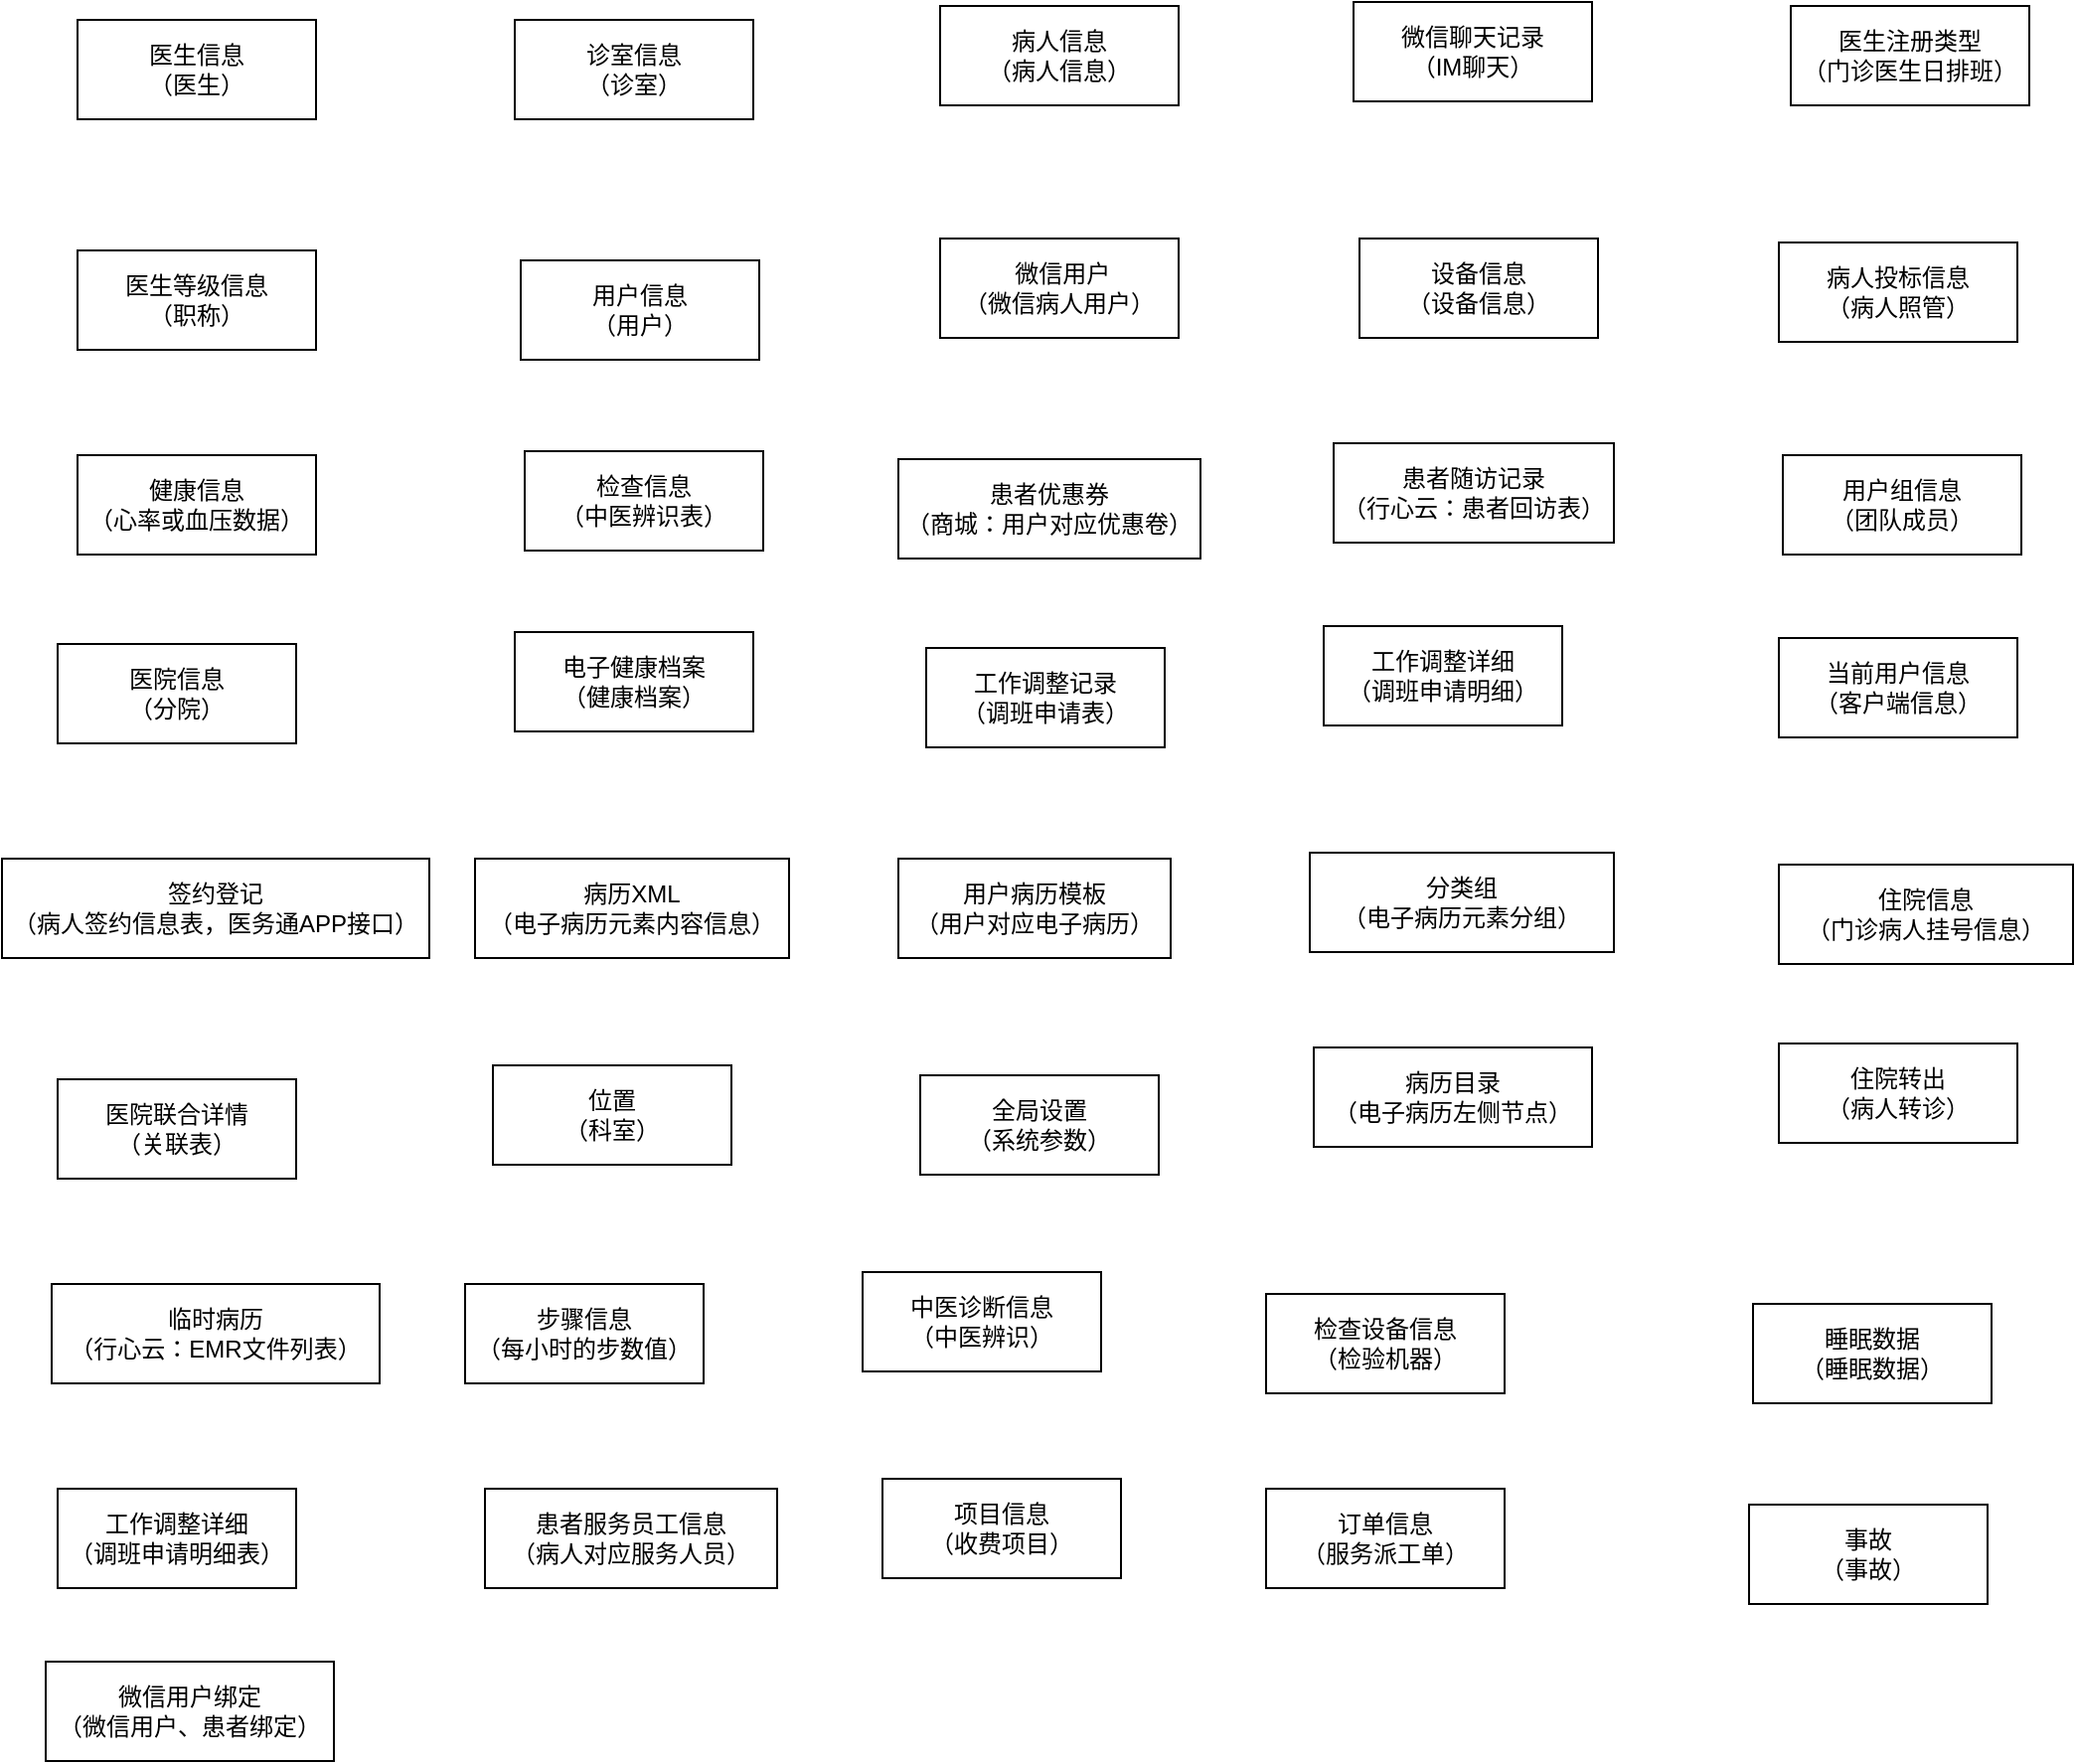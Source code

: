 <mxfile version="24.7.1" type="github">
  <diagram name="第 1 页" id="1ps2bYv6ScKSguF08gRz">
    <mxGraphModel dx="3088" dy="1949" grid="0" gridSize="10" guides="1" tooltips="1" connect="1" arrows="1" fold="1" page="1" pageScale="1" pageWidth="827" pageHeight="1169" math="0" shadow="0">
      <root>
        <mxCell id="0" />
        <mxCell id="1" parent="0" />
        <mxCell id="49B0i8A7i4MzncCd7AZk-1" value="诊室信息&lt;div&gt;（诊室）&lt;/div&gt;" style="rounded=0;whiteSpace=wrap;html=1;" parent="1" vertex="1">
          <mxGeometry x="-571" y="-822" width="120" height="50" as="geometry" />
        </mxCell>
        <mxCell id="49B0i8A7i4MzncCd7AZk-2" value="医生等级信息&lt;div&gt;（职称）&lt;/div&gt;" style="rounded=0;whiteSpace=wrap;html=1;" parent="1" vertex="1">
          <mxGeometry x="-791" y="-706" width="120" height="50" as="geometry" />
        </mxCell>
        <mxCell id="49B0i8A7i4MzncCd7AZk-3" value="医生信息&lt;div&gt;（医生）&lt;/div&gt;" style="rounded=0;whiteSpace=wrap;html=1;" parent="1" vertex="1">
          <mxGeometry x="-791" y="-822" width="120" height="50" as="geometry" />
        </mxCell>
        <mxCell id="49B0i8A7i4MzncCd7AZk-4" value="用户信息&lt;div&gt;（用户）&lt;/div&gt;" style="rounded=0;whiteSpace=wrap;html=1;" parent="1" vertex="1">
          <mxGeometry x="-568" y="-701" width="120" height="50" as="geometry" />
        </mxCell>
        <mxCell id="49B0i8A7i4MzncCd7AZk-5" value="病人信息&lt;div&gt;（病人信息）&lt;/div&gt;" style="rounded=0;whiteSpace=wrap;html=1;" parent="1" vertex="1">
          <mxGeometry x="-357" y="-829" width="120" height="50" as="geometry" />
        </mxCell>
        <mxCell id="49B0i8A7i4MzncCd7AZk-6" value="&amp;nbsp;微信用户&lt;div&gt;（微信病人用户）&lt;/div&gt;" style="rounded=0;whiteSpace=wrap;html=1;" parent="1" vertex="1">
          <mxGeometry x="-357" y="-712" width="120" height="50" as="geometry" />
        </mxCell>
        <mxCell id="49B0i8A7i4MzncCd7AZk-7" value="健康信息&lt;div&gt;（心率或血压数据）&lt;/div&gt;" style="rounded=0;whiteSpace=wrap;html=1;" parent="1" vertex="1">
          <mxGeometry x="-791" y="-603" width="120" height="50" as="geometry" />
        </mxCell>
        <mxCell id="49B0i8A7i4MzncCd7AZk-8" value="检查信息&lt;div&gt;（中医辨识表）&lt;/div&gt;" style="rounded=0;whiteSpace=wrap;html=1;" parent="1" vertex="1">
          <mxGeometry x="-566" y="-605" width="120" height="50" as="geometry" />
        </mxCell>
        <mxCell id="49B0i8A7i4MzncCd7AZk-9" value="患者优惠券&lt;div&gt;（商城：用户对应优惠卷）&lt;/div&gt;" style="rounded=0;whiteSpace=wrap;html=1;" parent="1" vertex="1">
          <mxGeometry x="-378" y="-601" width="152" height="50" as="geometry" />
        </mxCell>
        <mxCell id="49B0i8A7i4MzncCd7AZk-10" value="微信聊天记录&lt;div&gt;（IM聊天）&lt;/div&gt;" style="rounded=0;whiteSpace=wrap;html=1;" parent="1" vertex="1">
          <mxGeometry x="-149" y="-831" width="120" height="50" as="geometry" />
        </mxCell>
        <mxCell id="49B0i8A7i4MzncCd7AZk-12" value="设备信息&lt;div&gt;（设备信息）&lt;/div&gt;" style="rounded=0;whiteSpace=wrap;html=1;" parent="1" vertex="1">
          <mxGeometry x="-146" y="-712" width="120" height="50" as="geometry" />
        </mxCell>
        <mxCell id="49B0i8A7i4MzncCd7AZk-13" value="患者随访记录&lt;div&gt;（行心云：患者回访表）&lt;/div&gt;" style="rounded=0;whiteSpace=wrap;html=1;" parent="1" vertex="1">
          <mxGeometry x="-159" y="-609" width="141" height="50" as="geometry" />
        </mxCell>
        <mxCell id="49B0i8A7i4MzncCd7AZk-14" value="医院信息&lt;div&gt;（分院）&lt;/div&gt;" style="rounded=0;whiteSpace=wrap;html=1;" parent="1" vertex="1">
          <mxGeometry x="-801" y="-508" width="120" height="50" as="geometry" />
        </mxCell>
        <mxCell id="49B0i8A7i4MzncCd7AZk-16" value="电子健康档案&lt;div&gt;（健康档案）&lt;/div&gt;" style="rounded=0;whiteSpace=wrap;html=1;" parent="1" vertex="1">
          <mxGeometry x="-571" y="-514" width="120" height="50" as="geometry" />
        </mxCell>
        <mxCell id="49B0i8A7i4MzncCd7AZk-17" value="工作调整记录&lt;div&gt;（调班申请表）&lt;br&gt;&lt;/div&gt;" style="rounded=0;whiteSpace=wrap;html=1;" parent="1" vertex="1">
          <mxGeometry x="-364" y="-506" width="120" height="50" as="geometry" />
        </mxCell>
        <mxCell id="49B0i8A7i4MzncCd7AZk-18" value="工作调整详细&lt;div&gt;（调班申请明细）&lt;/div&gt;" style="rounded=0;whiteSpace=wrap;html=1;" parent="1" vertex="1">
          <mxGeometry x="-164" y="-517" width="120" height="50" as="geometry" />
        </mxCell>
        <mxCell id="49B0i8A7i4MzncCd7AZk-19" value="签约登记&lt;div&gt;（病人签约信息表，医务通APP接口）&lt;/div&gt;" style="rounded=0;whiteSpace=wrap;html=1;" parent="1" vertex="1">
          <mxGeometry x="-829" y="-400" width="215" height="50" as="geometry" />
        </mxCell>
        <mxCell id="49B0i8A7i4MzncCd7AZk-21" value="病历XML&lt;div&gt;（电子病历元素内容信息）&lt;/div&gt;" style="rounded=0;whiteSpace=wrap;html=1;" parent="1" vertex="1">
          <mxGeometry x="-591" y="-400" width="158" height="50" as="geometry" />
        </mxCell>
        <mxCell id="49B0i8A7i4MzncCd7AZk-22" value="用户病历模板&lt;div&gt;（用户对应电子病历）&lt;/div&gt;" style="rounded=0;whiteSpace=wrap;html=1;" parent="1" vertex="1">
          <mxGeometry x="-378" y="-400" width="137" height="50" as="geometry" />
        </mxCell>
        <mxCell id="49B0i8A7i4MzncCd7AZk-23" value="分类组&lt;div&gt;（电子病历元素分组）&lt;/div&gt;" style="rounded=0;whiteSpace=wrap;html=1;" parent="1" vertex="1">
          <mxGeometry x="-171" y="-403" width="153" height="50" as="geometry" />
        </mxCell>
        <mxCell id="49B0i8A7i4MzncCd7AZk-24" value="医院联合详情&lt;div&gt;（关联表）&lt;/div&gt;" style="rounded=0;whiteSpace=wrap;html=1;" parent="1" vertex="1">
          <mxGeometry x="-801" y="-289" width="120" height="50" as="geometry" />
        </mxCell>
        <mxCell id="49B0i8A7i4MzncCd7AZk-25" value="位置&lt;div&gt;（科室）&lt;/div&gt;" style="rounded=0;whiteSpace=wrap;html=1;" parent="1" vertex="1">
          <mxGeometry x="-582" y="-296" width="120" height="50" as="geometry" />
        </mxCell>
        <mxCell id="49B0i8A7i4MzncCd7AZk-26" value="全局设置&lt;div&gt;（系统参数）&lt;/div&gt;" style="rounded=0;whiteSpace=wrap;html=1;" parent="1" vertex="1">
          <mxGeometry x="-367" y="-291" width="120" height="50" as="geometry" />
        </mxCell>
        <mxCell id="49B0i8A7i4MzncCd7AZk-27" value="病历目录&lt;div&gt;（电子病历左侧节点）&lt;/div&gt;" style="rounded=0;whiteSpace=wrap;html=1;" parent="1" vertex="1">
          <mxGeometry x="-169" y="-305" width="140" height="50" as="geometry" />
        </mxCell>
        <mxCell id="49B0i8A7i4MzncCd7AZk-28" value="临时病历&lt;div&gt;（&lt;span style=&quot;background-color: initial;&quot;&gt;行心云：&lt;/span&gt;&lt;span style=&quot;background-color: initial;&quot;&gt;EMR文件列表&lt;/span&gt;&lt;span style=&quot;background-color: initial;&quot;&gt;）&lt;/span&gt;&lt;/div&gt;" style="rounded=0;whiteSpace=wrap;html=1;" parent="1" vertex="1">
          <mxGeometry x="-804" y="-186" width="165" height="50" as="geometry" />
        </mxCell>
        <mxCell id="49B0i8A7i4MzncCd7AZk-29" value="步骤信息&lt;div&gt;（每小时的步数值）&lt;/div&gt;" style="rounded=0;whiteSpace=wrap;html=1;" parent="1" vertex="1">
          <mxGeometry x="-596" y="-186" width="120" height="50" as="geometry" />
        </mxCell>
        <mxCell id="49B0i8A7i4MzncCd7AZk-30" value="中医诊断信息&lt;div&gt;（中医辨识）&lt;/div&gt;" style="rounded=0;whiteSpace=wrap;html=1;" parent="1" vertex="1">
          <mxGeometry x="-396" y="-192" width="120" height="50" as="geometry" />
        </mxCell>
        <mxCell id="49B0i8A7i4MzncCd7AZk-31" value="检查设备信息&lt;div&gt;（检验机器）&lt;/div&gt;" style="rounded=0;whiteSpace=wrap;html=1;" parent="1" vertex="1">
          <mxGeometry x="-193" y="-181" width="120" height="50" as="geometry" />
        </mxCell>
        <mxCell id="49B0i8A7i4MzncCd7AZk-32" value="工作调整详细&lt;div&gt;（调班申请明细表）&lt;/div&gt;" style="rounded=0;whiteSpace=wrap;html=1;" parent="1" vertex="1">
          <mxGeometry x="-801" y="-83" width="120" height="50" as="geometry" />
        </mxCell>
        <mxCell id="49B0i8A7i4MzncCd7AZk-33" value=" 患者服务员工信息&lt;div&gt;（病人对应服务人员）&lt;/div&gt;" style="rounded=0;whiteSpace=wrap;html=1;" parent="1" vertex="1">
          <mxGeometry x="-586" y="-83" width="147" height="50" as="geometry" />
        </mxCell>
        <mxCell id="49B0i8A7i4MzncCd7AZk-34" value=" 项目信息&lt;div&gt;（收费项目）&lt;/div&gt;" style="rounded=0;whiteSpace=wrap;html=1;" parent="1" vertex="1">
          <mxGeometry x="-386" y="-88" width="120" height="50" as="geometry" />
        </mxCell>
        <mxCell id="49B0i8A7i4MzncCd7AZk-35" value=" 订单信息&lt;div&gt;（服务派工单）&lt;/div&gt;" style="rounded=0;whiteSpace=wrap;html=1;" parent="1" vertex="1">
          <mxGeometry x="-193" y="-83" width="120" height="50" as="geometry" />
        </mxCell>
        <mxCell id="49B0i8A7i4MzncCd7AZk-36" value="医生注册类型&lt;div&gt;（门诊医生日排班）&lt;/div&gt;" style="rounded=0;whiteSpace=wrap;html=1;" parent="1" vertex="1">
          <mxGeometry x="71" y="-829" width="120" height="50" as="geometry" />
        </mxCell>
        <mxCell id="49B0i8A7i4MzncCd7AZk-37" value="病人投标信息&lt;div&gt;（病人照管）&lt;/div&gt;" style="rounded=0;whiteSpace=wrap;html=1;" parent="1" vertex="1">
          <mxGeometry x="65" y="-710" width="120" height="50" as="geometry" />
        </mxCell>
        <mxCell id="49B0i8A7i4MzncCd7AZk-38" value="用户组信息&lt;div&gt;（团队成员）&lt;/div&gt;" style="rounded=0;whiteSpace=wrap;html=1;" parent="1" vertex="1">
          <mxGeometry x="67" y="-603" width="120" height="50" as="geometry" />
        </mxCell>
        <mxCell id="49B0i8A7i4MzncCd7AZk-40" value="当前用户信息&lt;div&gt;（客户端信息）&lt;/div&gt;" style="rounded=0;whiteSpace=wrap;html=1;" parent="1" vertex="1">
          <mxGeometry x="65" y="-511" width="120" height="50" as="geometry" />
        </mxCell>
        <mxCell id="cfP9h9S7qBykJxQNAteL-1" value="住院信息&lt;div&gt;（门诊病人挂号信息）&lt;/div&gt;" style="rounded=0;whiteSpace=wrap;html=1;" vertex="1" parent="1">
          <mxGeometry x="65" y="-397" width="148" height="50" as="geometry" />
        </mxCell>
        <mxCell id="cfP9h9S7qBykJxQNAteL-2" value="住院转出&lt;div&gt;（病人转诊）&lt;/div&gt;" style="rounded=0;whiteSpace=wrap;html=1;" vertex="1" parent="1">
          <mxGeometry x="65" y="-307" width="120" height="50" as="geometry" />
        </mxCell>
        <mxCell id="cfP9h9S7qBykJxQNAteL-3" value="睡眠数据&lt;br&gt;&lt;div&gt;（睡眠数据）&lt;/div&gt;" style="rounded=0;whiteSpace=wrap;html=1;" vertex="1" parent="1">
          <mxGeometry x="52" y="-176" width="120" height="50" as="geometry" />
        </mxCell>
        <mxCell id="cfP9h9S7qBykJxQNAteL-4" value="事故&lt;br&gt;&lt;div&gt;（事故）&lt;/div&gt;" style="rounded=0;whiteSpace=wrap;html=1;" vertex="1" parent="1">
          <mxGeometry x="50" y="-75" width="120" height="50" as="geometry" />
        </mxCell>
        <mxCell id="cfP9h9S7qBykJxQNAteL-5" value="&lt;div&gt;微信用户绑定&lt;br&gt;&lt;/div&gt;（微信用户、患者绑定）" style="rounded=0;whiteSpace=wrap;html=1;" vertex="1" parent="1">
          <mxGeometry x="-807" y="4" width="145" height="50" as="geometry" />
        </mxCell>
      </root>
    </mxGraphModel>
  </diagram>
</mxfile>
